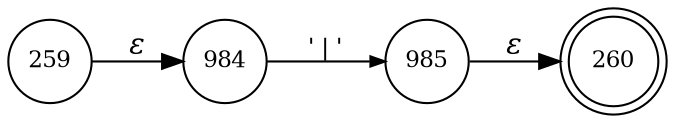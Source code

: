 digraph ATN {
rankdir=LR;
s260[fontsize=11, label="260", shape=doublecircle, fixedsize=true, width=.6];
s259[fontsize=11,label="259", shape=circle, fixedsize=true, width=.55, peripheries=1];
s984[fontsize=11,label="984", shape=circle, fixedsize=true, width=.55, peripheries=1];
s985[fontsize=11,label="985", shape=circle, fixedsize=true, width=.55, peripheries=1];
s259 -> s984 [fontname="Times-Italic", label="&epsilon;"];
s984 -> s985 [fontsize=11, fontname="Courier", arrowsize=.7, label = "'|'", arrowhead = normal];
s985 -> s260 [fontname="Times-Italic", label="&epsilon;"];
}